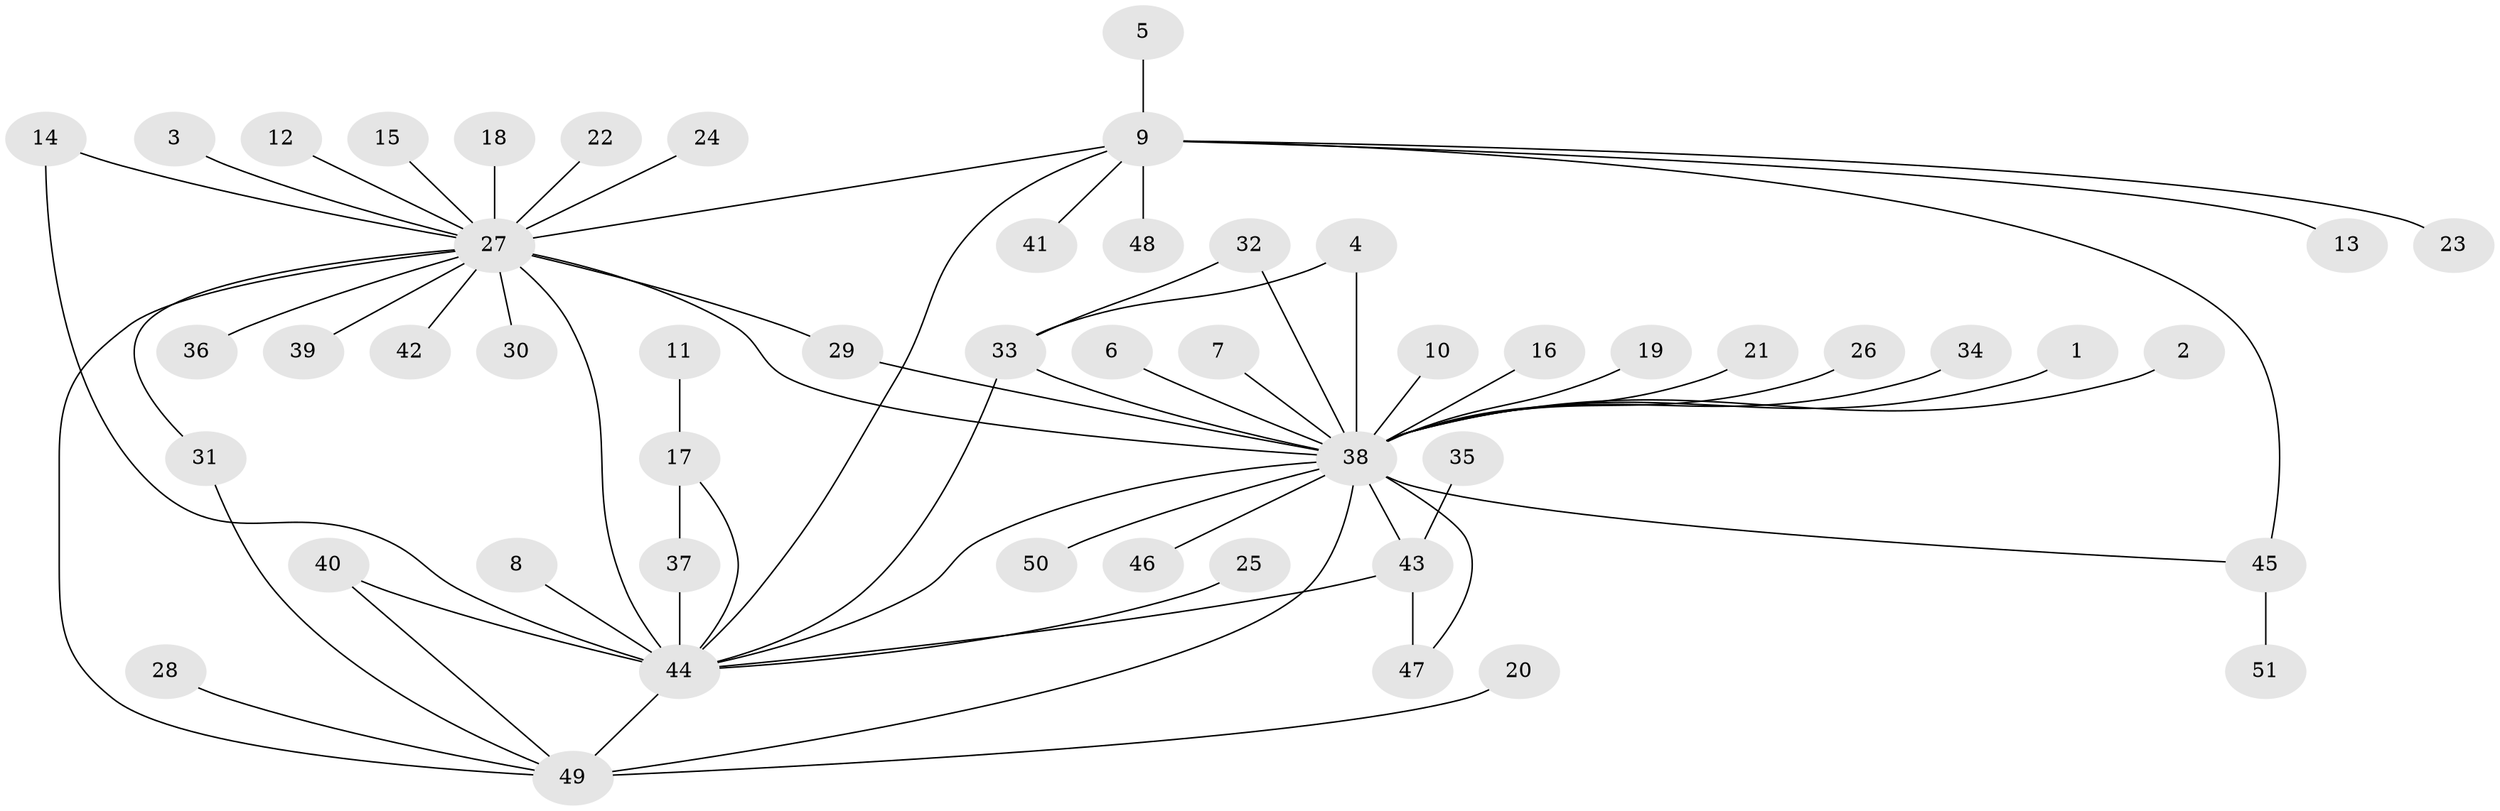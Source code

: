 // original degree distribution, {24: 0.010309278350515464, 3: 0.08247422680412371, 9: 0.020618556701030927, 2: 0.25773195876288657, 20: 0.010309278350515464, 7: 0.010309278350515464, 5: 0.030927835051546393, 1: 0.5154639175257731, 6: 0.030927835051546393, 8: 0.010309278350515464, 4: 0.020618556701030927}
// Generated by graph-tools (version 1.1) at 2025/49/03/09/25 03:49:56]
// undirected, 51 vertices, 65 edges
graph export_dot {
graph [start="1"]
  node [color=gray90,style=filled];
  1;
  2;
  3;
  4;
  5;
  6;
  7;
  8;
  9;
  10;
  11;
  12;
  13;
  14;
  15;
  16;
  17;
  18;
  19;
  20;
  21;
  22;
  23;
  24;
  25;
  26;
  27;
  28;
  29;
  30;
  31;
  32;
  33;
  34;
  35;
  36;
  37;
  38;
  39;
  40;
  41;
  42;
  43;
  44;
  45;
  46;
  47;
  48;
  49;
  50;
  51;
  1 -- 38 [weight=1.0];
  2 -- 38 [weight=1.0];
  3 -- 27 [weight=1.0];
  4 -- 33 [weight=1.0];
  4 -- 38 [weight=1.0];
  5 -- 9 [weight=1.0];
  6 -- 38 [weight=1.0];
  7 -- 38 [weight=1.0];
  8 -- 44 [weight=1.0];
  9 -- 13 [weight=1.0];
  9 -- 23 [weight=1.0];
  9 -- 27 [weight=2.0];
  9 -- 41 [weight=1.0];
  9 -- 44 [weight=1.0];
  9 -- 45 [weight=2.0];
  9 -- 48 [weight=1.0];
  10 -- 38 [weight=1.0];
  11 -- 17 [weight=1.0];
  12 -- 27 [weight=1.0];
  14 -- 27 [weight=1.0];
  14 -- 44 [weight=1.0];
  15 -- 27 [weight=1.0];
  16 -- 38 [weight=1.0];
  17 -- 37 [weight=1.0];
  17 -- 44 [weight=1.0];
  18 -- 27 [weight=1.0];
  19 -- 38 [weight=1.0];
  20 -- 49 [weight=1.0];
  21 -- 38 [weight=1.0];
  22 -- 27 [weight=1.0];
  24 -- 27 [weight=2.0];
  25 -- 44 [weight=1.0];
  26 -- 38 [weight=1.0];
  27 -- 29 [weight=1.0];
  27 -- 30 [weight=1.0];
  27 -- 31 [weight=1.0];
  27 -- 36 [weight=1.0];
  27 -- 38 [weight=1.0];
  27 -- 39 [weight=1.0];
  27 -- 42 [weight=1.0];
  27 -- 44 [weight=1.0];
  27 -- 49 [weight=1.0];
  28 -- 49 [weight=1.0];
  29 -- 38 [weight=1.0];
  31 -- 49 [weight=1.0];
  32 -- 33 [weight=1.0];
  32 -- 38 [weight=1.0];
  33 -- 38 [weight=1.0];
  33 -- 44 [weight=1.0];
  34 -- 38 [weight=1.0];
  35 -- 43 [weight=1.0];
  37 -- 44 [weight=2.0];
  38 -- 43 [weight=2.0];
  38 -- 44 [weight=2.0];
  38 -- 45 [weight=1.0];
  38 -- 46 [weight=1.0];
  38 -- 47 [weight=1.0];
  38 -- 49 [weight=1.0];
  38 -- 50 [weight=1.0];
  40 -- 44 [weight=1.0];
  40 -- 49 [weight=1.0];
  43 -- 44 [weight=1.0];
  43 -- 47 [weight=1.0];
  44 -- 49 [weight=2.0];
  45 -- 51 [weight=1.0];
}
